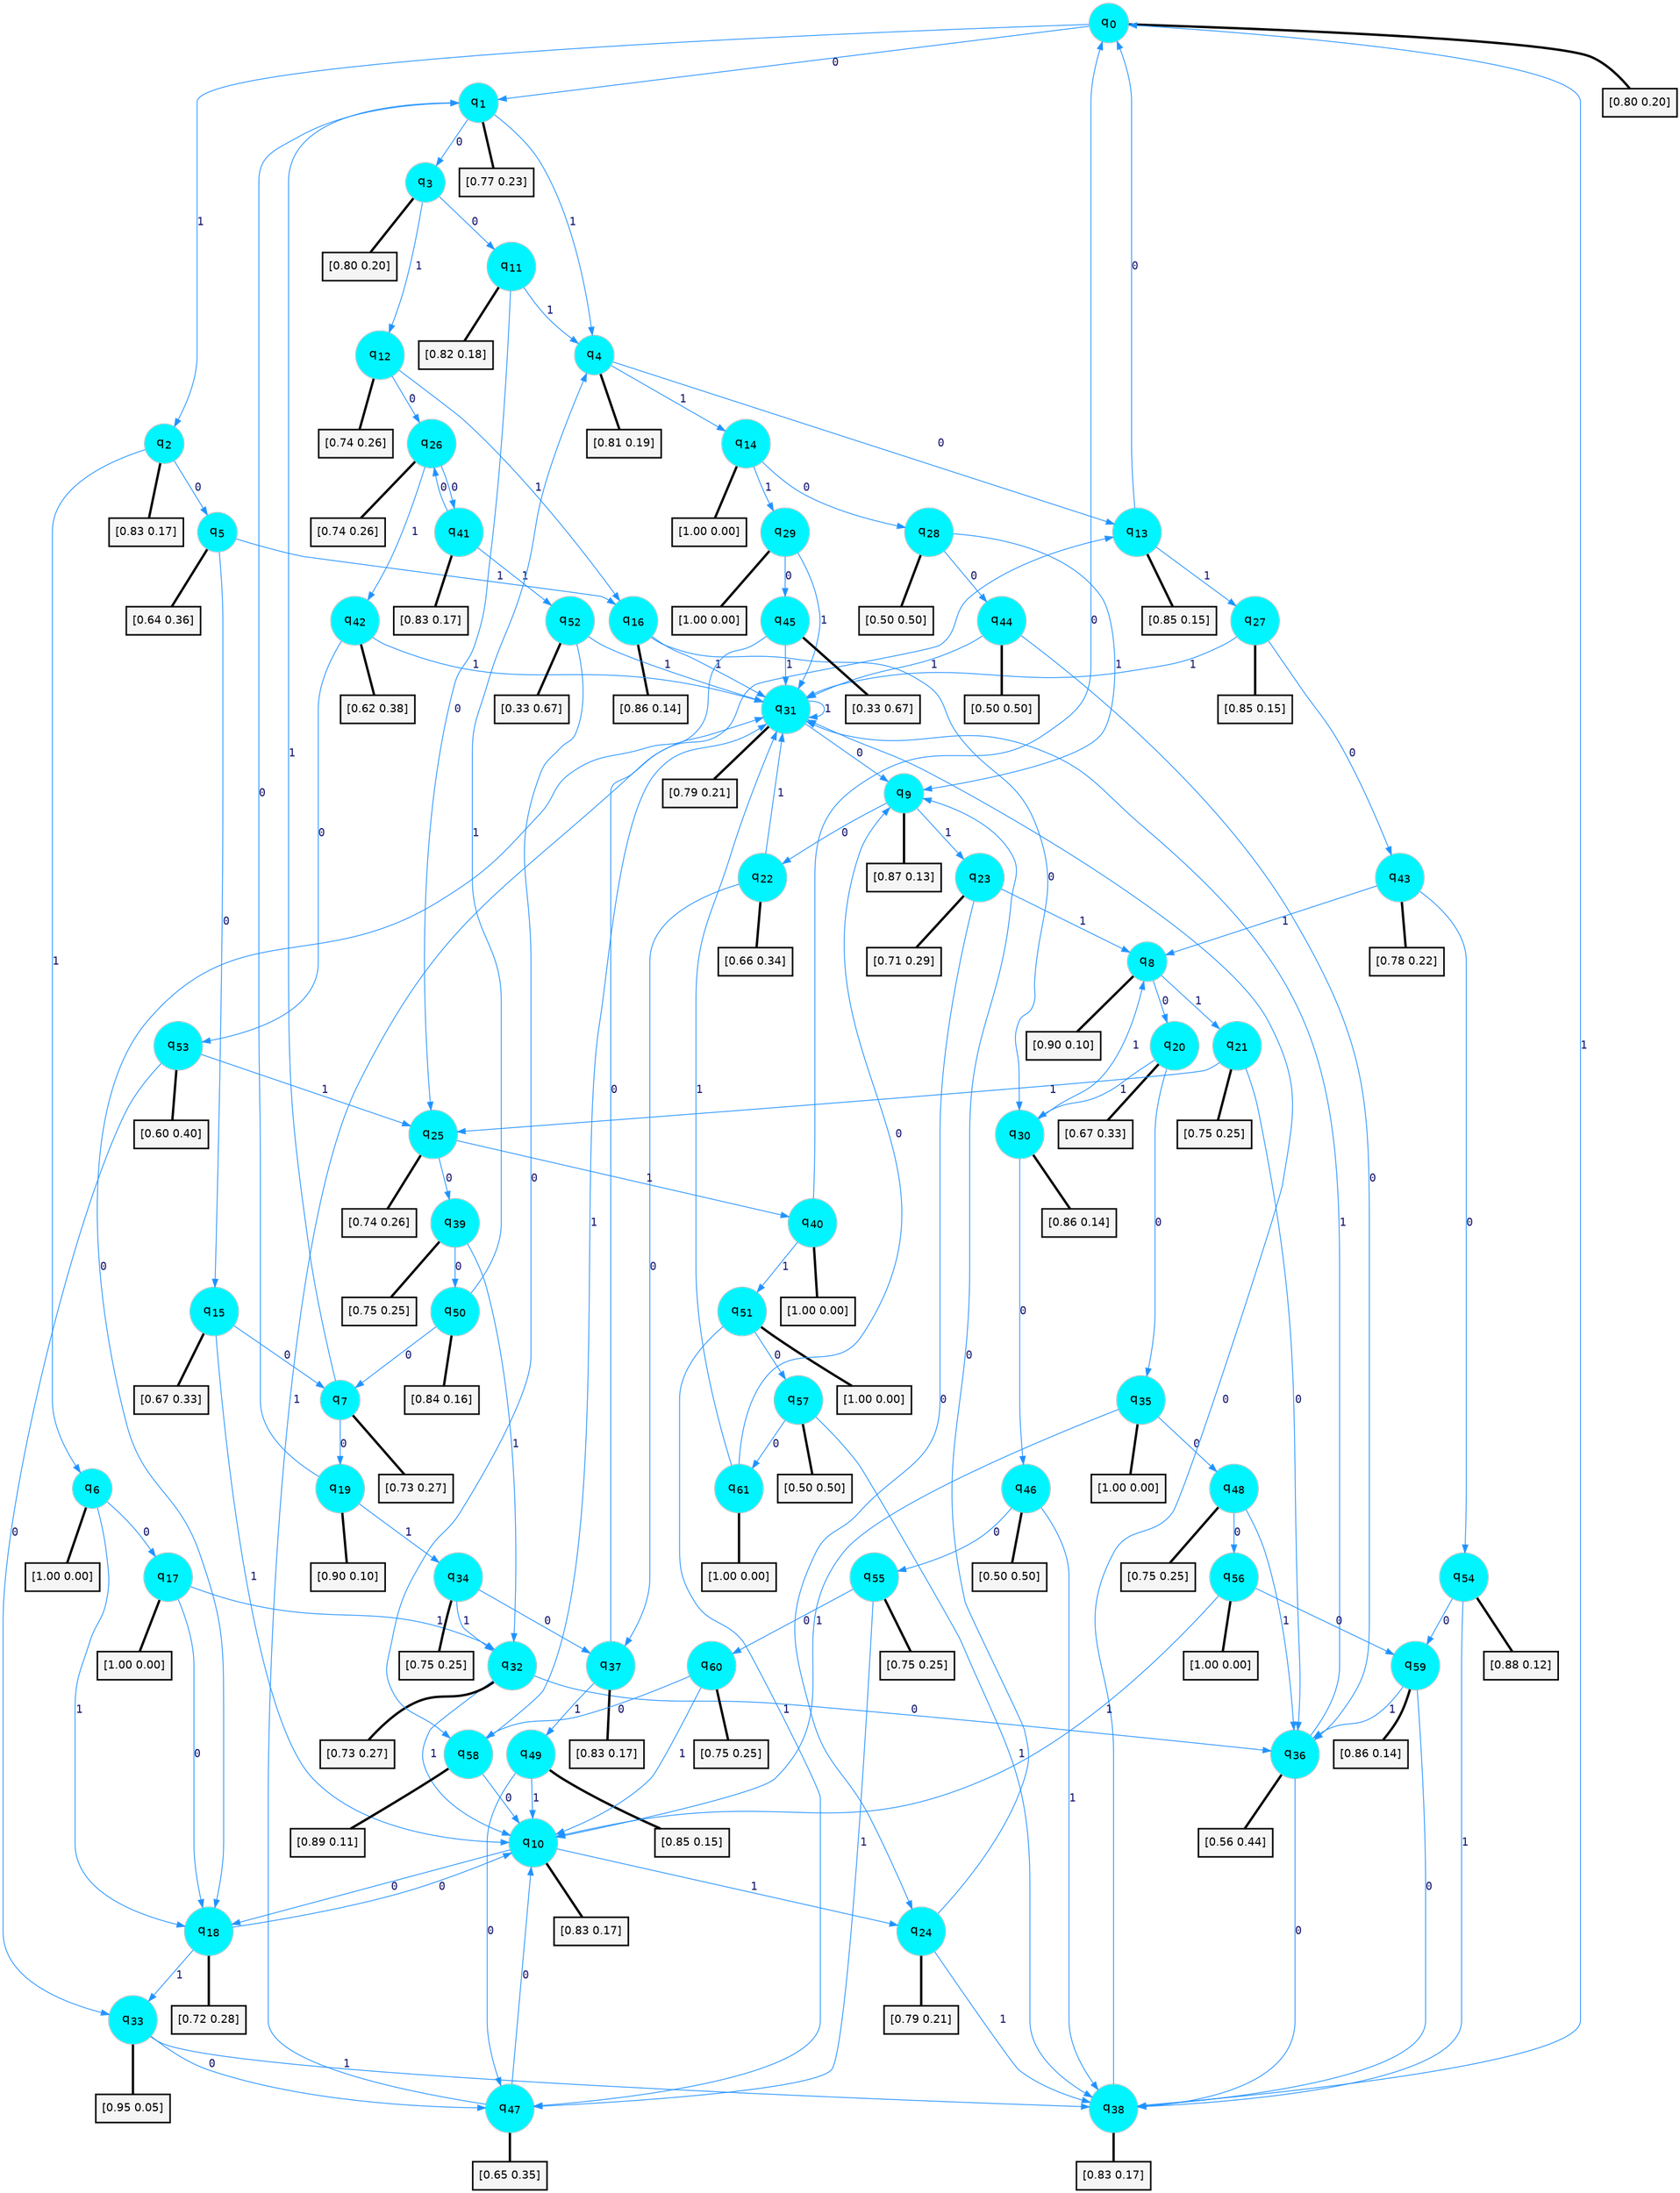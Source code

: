 digraph G {
graph [
bgcolor=transparent, dpi=300, rankdir=TD, size="40,25"];
node [
color=gray, fillcolor=turquoise1, fontcolor=black, fontname=Helvetica, fontsize=16, fontweight=bold, shape=circle, style=filled];
edge [
arrowsize=1, color=dodgerblue1, fontcolor=midnightblue, fontname=courier, fontweight=bold, penwidth=1, style=solid, weight=20];
0[label=<q<SUB>0</SUB>>];
1[label=<q<SUB>1</SUB>>];
2[label=<q<SUB>2</SUB>>];
3[label=<q<SUB>3</SUB>>];
4[label=<q<SUB>4</SUB>>];
5[label=<q<SUB>5</SUB>>];
6[label=<q<SUB>6</SUB>>];
7[label=<q<SUB>7</SUB>>];
8[label=<q<SUB>8</SUB>>];
9[label=<q<SUB>9</SUB>>];
10[label=<q<SUB>10</SUB>>];
11[label=<q<SUB>11</SUB>>];
12[label=<q<SUB>12</SUB>>];
13[label=<q<SUB>13</SUB>>];
14[label=<q<SUB>14</SUB>>];
15[label=<q<SUB>15</SUB>>];
16[label=<q<SUB>16</SUB>>];
17[label=<q<SUB>17</SUB>>];
18[label=<q<SUB>18</SUB>>];
19[label=<q<SUB>19</SUB>>];
20[label=<q<SUB>20</SUB>>];
21[label=<q<SUB>21</SUB>>];
22[label=<q<SUB>22</SUB>>];
23[label=<q<SUB>23</SUB>>];
24[label=<q<SUB>24</SUB>>];
25[label=<q<SUB>25</SUB>>];
26[label=<q<SUB>26</SUB>>];
27[label=<q<SUB>27</SUB>>];
28[label=<q<SUB>28</SUB>>];
29[label=<q<SUB>29</SUB>>];
30[label=<q<SUB>30</SUB>>];
31[label=<q<SUB>31</SUB>>];
32[label=<q<SUB>32</SUB>>];
33[label=<q<SUB>33</SUB>>];
34[label=<q<SUB>34</SUB>>];
35[label=<q<SUB>35</SUB>>];
36[label=<q<SUB>36</SUB>>];
37[label=<q<SUB>37</SUB>>];
38[label=<q<SUB>38</SUB>>];
39[label=<q<SUB>39</SUB>>];
40[label=<q<SUB>40</SUB>>];
41[label=<q<SUB>41</SUB>>];
42[label=<q<SUB>42</SUB>>];
43[label=<q<SUB>43</SUB>>];
44[label=<q<SUB>44</SUB>>];
45[label=<q<SUB>45</SUB>>];
46[label=<q<SUB>46</SUB>>];
47[label=<q<SUB>47</SUB>>];
48[label=<q<SUB>48</SUB>>];
49[label=<q<SUB>49</SUB>>];
50[label=<q<SUB>50</SUB>>];
51[label=<q<SUB>51</SUB>>];
52[label=<q<SUB>52</SUB>>];
53[label=<q<SUB>53</SUB>>];
54[label=<q<SUB>54</SUB>>];
55[label=<q<SUB>55</SUB>>];
56[label=<q<SUB>56</SUB>>];
57[label=<q<SUB>57</SUB>>];
58[label=<q<SUB>58</SUB>>];
59[label=<q<SUB>59</SUB>>];
60[label=<q<SUB>60</SUB>>];
61[label=<q<SUB>61</SUB>>];
62[label="[0.80 0.20]", shape=box,fontcolor=black, fontname=Helvetica, fontsize=14, penwidth=2, fillcolor=whitesmoke,color=black];
63[label="[0.77 0.23]", shape=box,fontcolor=black, fontname=Helvetica, fontsize=14, penwidth=2, fillcolor=whitesmoke,color=black];
64[label="[0.83 0.17]", shape=box,fontcolor=black, fontname=Helvetica, fontsize=14, penwidth=2, fillcolor=whitesmoke,color=black];
65[label="[0.80 0.20]", shape=box,fontcolor=black, fontname=Helvetica, fontsize=14, penwidth=2, fillcolor=whitesmoke,color=black];
66[label="[0.81 0.19]", shape=box,fontcolor=black, fontname=Helvetica, fontsize=14, penwidth=2, fillcolor=whitesmoke,color=black];
67[label="[0.64 0.36]", shape=box,fontcolor=black, fontname=Helvetica, fontsize=14, penwidth=2, fillcolor=whitesmoke,color=black];
68[label="[1.00 0.00]", shape=box,fontcolor=black, fontname=Helvetica, fontsize=14, penwidth=2, fillcolor=whitesmoke,color=black];
69[label="[0.73 0.27]", shape=box,fontcolor=black, fontname=Helvetica, fontsize=14, penwidth=2, fillcolor=whitesmoke,color=black];
70[label="[0.90 0.10]", shape=box,fontcolor=black, fontname=Helvetica, fontsize=14, penwidth=2, fillcolor=whitesmoke,color=black];
71[label="[0.87 0.13]", shape=box,fontcolor=black, fontname=Helvetica, fontsize=14, penwidth=2, fillcolor=whitesmoke,color=black];
72[label="[0.83 0.17]", shape=box,fontcolor=black, fontname=Helvetica, fontsize=14, penwidth=2, fillcolor=whitesmoke,color=black];
73[label="[0.82 0.18]", shape=box,fontcolor=black, fontname=Helvetica, fontsize=14, penwidth=2, fillcolor=whitesmoke,color=black];
74[label="[0.74 0.26]", shape=box,fontcolor=black, fontname=Helvetica, fontsize=14, penwidth=2, fillcolor=whitesmoke,color=black];
75[label="[0.85 0.15]", shape=box,fontcolor=black, fontname=Helvetica, fontsize=14, penwidth=2, fillcolor=whitesmoke,color=black];
76[label="[1.00 0.00]", shape=box,fontcolor=black, fontname=Helvetica, fontsize=14, penwidth=2, fillcolor=whitesmoke,color=black];
77[label="[0.67 0.33]", shape=box,fontcolor=black, fontname=Helvetica, fontsize=14, penwidth=2, fillcolor=whitesmoke,color=black];
78[label="[0.86 0.14]", shape=box,fontcolor=black, fontname=Helvetica, fontsize=14, penwidth=2, fillcolor=whitesmoke,color=black];
79[label="[1.00 0.00]", shape=box,fontcolor=black, fontname=Helvetica, fontsize=14, penwidth=2, fillcolor=whitesmoke,color=black];
80[label="[0.72 0.28]", shape=box,fontcolor=black, fontname=Helvetica, fontsize=14, penwidth=2, fillcolor=whitesmoke,color=black];
81[label="[0.90 0.10]", shape=box,fontcolor=black, fontname=Helvetica, fontsize=14, penwidth=2, fillcolor=whitesmoke,color=black];
82[label="[0.67 0.33]", shape=box,fontcolor=black, fontname=Helvetica, fontsize=14, penwidth=2, fillcolor=whitesmoke,color=black];
83[label="[0.75 0.25]", shape=box,fontcolor=black, fontname=Helvetica, fontsize=14, penwidth=2, fillcolor=whitesmoke,color=black];
84[label="[0.66 0.34]", shape=box,fontcolor=black, fontname=Helvetica, fontsize=14, penwidth=2, fillcolor=whitesmoke,color=black];
85[label="[0.71 0.29]", shape=box,fontcolor=black, fontname=Helvetica, fontsize=14, penwidth=2, fillcolor=whitesmoke,color=black];
86[label="[0.79 0.21]", shape=box,fontcolor=black, fontname=Helvetica, fontsize=14, penwidth=2, fillcolor=whitesmoke,color=black];
87[label="[0.74 0.26]", shape=box,fontcolor=black, fontname=Helvetica, fontsize=14, penwidth=2, fillcolor=whitesmoke,color=black];
88[label="[0.74 0.26]", shape=box,fontcolor=black, fontname=Helvetica, fontsize=14, penwidth=2, fillcolor=whitesmoke,color=black];
89[label="[0.85 0.15]", shape=box,fontcolor=black, fontname=Helvetica, fontsize=14, penwidth=2, fillcolor=whitesmoke,color=black];
90[label="[0.50 0.50]", shape=box,fontcolor=black, fontname=Helvetica, fontsize=14, penwidth=2, fillcolor=whitesmoke,color=black];
91[label="[1.00 0.00]", shape=box,fontcolor=black, fontname=Helvetica, fontsize=14, penwidth=2, fillcolor=whitesmoke,color=black];
92[label="[0.86 0.14]", shape=box,fontcolor=black, fontname=Helvetica, fontsize=14, penwidth=2, fillcolor=whitesmoke,color=black];
93[label="[0.79 0.21]", shape=box,fontcolor=black, fontname=Helvetica, fontsize=14, penwidth=2, fillcolor=whitesmoke,color=black];
94[label="[0.73 0.27]", shape=box,fontcolor=black, fontname=Helvetica, fontsize=14, penwidth=2, fillcolor=whitesmoke,color=black];
95[label="[0.95 0.05]", shape=box,fontcolor=black, fontname=Helvetica, fontsize=14, penwidth=2, fillcolor=whitesmoke,color=black];
96[label="[0.75 0.25]", shape=box,fontcolor=black, fontname=Helvetica, fontsize=14, penwidth=2, fillcolor=whitesmoke,color=black];
97[label="[1.00 0.00]", shape=box,fontcolor=black, fontname=Helvetica, fontsize=14, penwidth=2, fillcolor=whitesmoke,color=black];
98[label="[0.56 0.44]", shape=box,fontcolor=black, fontname=Helvetica, fontsize=14, penwidth=2, fillcolor=whitesmoke,color=black];
99[label="[0.83 0.17]", shape=box,fontcolor=black, fontname=Helvetica, fontsize=14, penwidth=2, fillcolor=whitesmoke,color=black];
100[label="[0.83 0.17]", shape=box,fontcolor=black, fontname=Helvetica, fontsize=14, penwidth=2, fillcolor=whitesmoke,color=black];
101[label="[0.75 0.25]", shape=box,fontcolor=black, fontname=Helvetica, fontsize=14, penwidth=2, fillcolor=whitesmoke,color=black];
102[label="[1.00 0.00]", shape=box,fontcolor=black, fontname=Helvetica, fontsize=14, penwidth=2, fillcolor=whitesmoke,color=black];
103[label="[0.83 0.17]", shape=box,fontcolor=black, fontname=Helvetica, fontsize=14, penwidth=2, fillcolor=whitesmoke,color=black];
104[label="[0.62 0.38]", shape=box,fontcolor=black, fontname=Helvetica, fontsize=14, penwidth=2, fillcolor=whitesmoke,color=black];
105[label="[0.78 0.22]", shape=box,fontcolor=black, fontname=Helvetica, fontsize=14, penwidth=2, fillcolor=whitesmoke,color=black];
106[label="[0.50 0.50]", shape=box,fontcolor=black, fontname=Helvetica, fontsize=14, penwidth=2, fillcolor=whitesmoke,color=black];
107[label="[0.33 0.67]", shape=box,fontcolor=black, fontname=Helvetica, fontsize=14, penwidth=2, fillcolor=whitesmoke,color=black];
108[label="[0.50 0.50]", shape=box,fontcolor=black, fontname=Helvetica, fontsize=14, penwidth=2, fillcolor=whitesmoke,color=black];
109[label="[0.65 0.35]", shape=box,fontcolor=black, fontname=Helvetica, fontsize=14, penwidth=2, fillcolor=whitesmoke,color=black];
110[label="[0.75 0.25]", shape=box,fontcolor=black, fontname=Helvetica, fontsize=14, penwidth=2, fillcolor=whitesmoke,color=black];
111[label="[0.85 0.15]", shape=box,fontcolor=black, fontname=Helvetica, fontsize=14, penwidth=2, fillcolor=whitesmoke,color=black];
112[label="[0.84 0.16]", shape=box,fontcolor=black, fontname=Helvetica, fontsize=14, penwidth=2, fillcolor=whitesmoke,color=black];
113[label="[1.00 0.00]", shape=box,fontcolor=black, fontname=Helvetica, fontsize=14, penwidth=2, fillcolor=whitesmoke,color=black];
114[label="[0.33 0.67]", shape=box,fontcolor=black, fontname=Helvetica, fontsize=14, penwidth=2, fillcolor=whitesmoke,color=black];
115[label="[0.60 0.40]", shape=box,fontcolor=black, fontname=Helvetica, fontsize=14, penwidth=2, fillcolor=whitesmoke,color=black];
116[label="[0.88 0.12]", shape=box,fontcolor=black, fontname=Helvetica, fontsize=14, penwidth=2, fillcolor=whitesmoke,color=black];
117[label="[0.75 0.25]", shape=box,fontcolor=black, fontname=Helvetica, fontsize=14, penwidth=2, fillcolor=whitesmoke,color=black];
118[label="[1.00 0.00]", shape=box,fontcolor=black, fontname=Helvetica, fontsize=14, penwidth=2, fillcolor=whitesmoke,color=black];
119[label="[0.50 0.50]", shape=box,fontcolor=black, fontname=Helvetica, fontsize=14, penwidth=2, fillcolor=whitesmoke,color=black];
120[label="[0.89 0.11]", shape=box,fontcolor=black, fontname=Helvetica, fontsize=14, penwidth=2, fillcolor=whitesmoke,color=black];
121[label="[0.86 0.14]", shape=box,fontcolor=black, fontname=Helvetica, fontsize=14, penwidth=2, fillcolor=whitesmoke,color=black];
122[label="[0.75 0.25]", shape=box,fontcolor=black, fontname=Helvetica, fontsize=14, penwidth=2, fillcolor=whitesmoke,color=black];
123[label="[1.00 0.00]", shape=box,fontcolor=black, fontname=Helvetica, fontsize=14, penwidth=2, fillcolor=whitesmoke,color=black];
0->1 [label=0];
0->2 [label=1];
0->62 [arrowhead=none, penwidth=3,color=black];
1->3 [label=0];
1->4 [label=1];
1->63 [arrowhead=none, penwidth=3,color=black];
2->5 [label=0];
2->6 [label=1];
2->64 [arrowhead=none, penwidth=3,color=black];
3->11 [label=0];
3->12 [label=1];
3->65 [arrowhead=none, penwidth=3,color=black];
4->13 [label=0];
4->14 [label=1];
4->66 [arrowhead=none, penwidth=3,color=black];
5->15 [label=0];
5->16 [label=1];
5->67 [arrowhead=none, penwidth=3,color=black];
6->17 [label=0];
6->18 [label=1];
6->68 [arrowhead=none, penwidth=3,color=black];
7->19 [label=0];
7->1 [label=1];
7->69 [arrowhead=none, penwidth=3,color=black];
8->20 [label=0];
8->21 [label=1];
8->70 [arrowhead=none, penwidth=3,color=black];
9->22 [label=0];
9->23 [label=1];
9->71 [arrowhead=none, penwidth=3,color=black];
10->18 [label=0];
10->24 [label=1];
10->72 [arrowhead=none, penwidth=3,color=black];
11->25 [label=0];
11->4 [label=1];
11->73 [arrowhead=none, penwidth=3,color=black];
12->26 [label=0];
12->16 [label=1];
12->74 [arrowhead=none, penwidth=3,color=black];
13->0 [label=0];
13->27 [label=1];
13->75 [arrowhead=none, penwidth=3,color=black];
14->28 [label=0];
14->29 [label=1];
14->76 [arrowhead=none, penwidth=3,color=black];
15->7 [label=0];
15->10 [label=1];
15->77 [arrowhead=none, penwidth=3,color=black];
16->30 [label=0];
16->31 [label=1];
16->78 [arrowhead=none, penwidth=3,color=black];
17->18 [label=0];
17->32 [label=1];
17->79 [arrowhead=none, penwidth=3,color=black];
18->10 [label=0];
18->33 [label=1];
18->80 [arrowhead=none, penwidth=3,color=black];
19->1 [label=0];
19->34 [label=1];
19->81 [arrowhead=none, penwidth=3,color=black];
20->35 [label=0];
20->30 [label=1];
20->82 [arrowhead=none, penwidth=3,color=black];
21->36 [label=0];
21->25 [label=1];
21->83 [arrowhead=none, penwidth=3,color=black];
22->37 [label=0];
22->31 [label=1];
22->84 [arrowhead=none, penwidth=3,color=black];
23->24 [label=0];
23->8 [label=1];
23->85 [arrowhead=none, penwidth=3,color=black];
24->9 [label=0];
24->38 [label=1];
24->86 [arrowhead=none, penwidth=3,color=black];
25->39 [label=0];
25->40 [label=1];
25->87 [arrowhead=none, penwidth=3,color=black];
26->41 [label=0];
26->42 [label=1];
26->88 [arrowhead=none, penwidth=3,color=black];
27->43 [label=0];
27->31 [label=1];
27->89 [arrowhead=none, penwidth=3,color=black];
28->44 [label=0];
28->9 [label=1];
28->90 [arrowhead=none, penwidth=3,color=black];
29->45 [label=0];
29->31 [label=1];
29->91 [arrowhead=none, penwidth=3,color=black];
30->46 [label=0];
30->8 [label=1];
30->92 [arrowhead=none, penwidth=3,color=black];
31->9 [label=0];
31->31 [label=1];
31->93 [arrowhead=none, penwidth=3,color=black];
32->36 [label=0];
32->10 [label=1];
32->94 [arrowhead=none, penwidth=3,color=black];
33->47 [label=0];
33->38 [label=1];
33->95 [arrowhead=none, penwidth=3,color=black];
34->37 [label=0];
34->32 [label=1];
34->96 [arrowhead=none, penwidth=3,color=black];
35->48 [label=0];
35->10 [label=1];
35->97 [arrowhead=none, penwidth=3,color=black];
36->38 [label=0];
36->31 [label=1];
36->98 [arrowhead=none, penwidth=3,color=black];
37->13 [label=0];
37->49 [label=1];
37->99 [arrowhead=none, penwidth=3,color=black];
38->31 [label=0];
38->0 [label=1];
38->100 [arrowhead=none, penwidth=3,color=black];
39->50 [label=0];
39->32 [label=1];
39->101 [arrowhead=none, penwidth=3,color=black];
40->0 [label=0];
40->51 [label=1];
40->102 [arrowhead=none, penwidth=3,color=black];
41->26 [label=0];
41->52 [label=1];
41->103 [arrowhead=none, penwidth=3,color=black];
42->53 [label=0];
42->31 [label=1];
42->104 [arrowhead=none, penwidth=3,color=black];
43->54 [label=0];
43->8 [label=1];
43->105 [arrowhead=none, penwidth=3,color=black];
44->36 [label=0];
44->31 [label=1];
44->106 [arrowhead=none, penwidth=3,color=black];
45->18 [label=0];
45->31 [label=1];
45->107 [arrowhead=none, penwidth=3,color=black];
46->55 [label=0];
46->38 [label=1];
46->108 [arrowhead=none, penwidth=3,color=black];
47->10 [label=0];
47->31 [label=1];
47->109 [arrowhead=none, penwidth=3,color=black];
48->56 [label=0];
48->36 [label=1];
48->110 [arrowhead=none, penwidth=3,color=black];
49->47 [label=0];
49->10 [label=1];
49->111 [arrowhead=none, penwidth=3,color=black];
50->7 [label=0];
50->4 [label=1];
50->112 [arrowhead=none, penwidth=3,color=black];
51->57 [label=0];
51->47 [label=1];
51->113 [arrowhead=none, penwidth=3,color=black];
52->58 [label=0];
52->31 [label=1];
52->114 [arrowhead=none, penwidth=3,color=black];
53->33 [label=0];
53->25 [label=1];
53->115 [arrowhead=none, penwidth=3,color=black];
54->59 [label=0];
54->38 [label=1];
54->116 [arrowhead=none, penwidth=3,color=black];
55->60 [label=0];
55->47 [label=1];
55->117 [arrowhead=none, penwidth=3,color=black];
56->59 [label=0];
56->10 [label=1];
56->118 [arrowhead=none, penwidth=3,color=black];
57->61 [label=0];
57->38 [label=1];
57->119 [arrowhead=none, penwidth=3,color=black];
58->10 [label=0];
58->31 [label=1];
58->120 [arrowhead=none, penwidth=3,color=black];
59->38 [label=0];
59->36 [label=1];
59->121 [arrowhead=none, penwidth=3,color=black];
60->58 [label=0];
60->10 [label=1];
60->122 [arrowhead=none, penwidth=3,color=black];
61->9 [label=0];
61->31 [label=1];
61->123 [arrowhead=none, penwidth=3,color=black];
}
